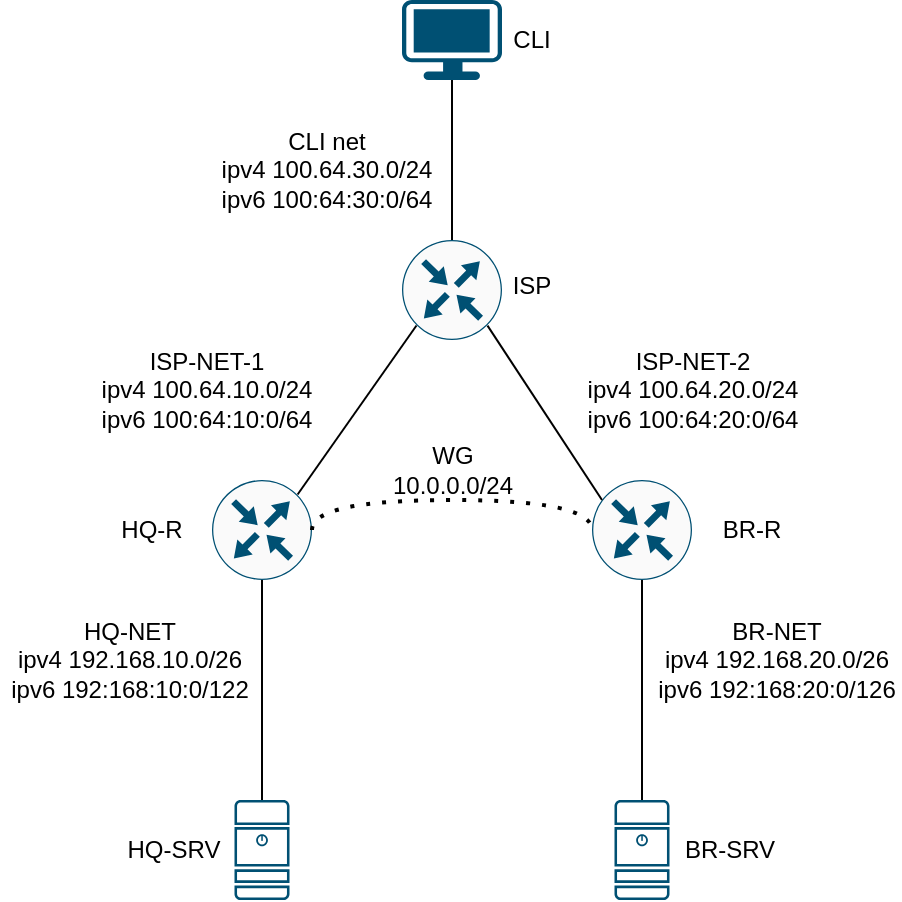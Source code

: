 <mxfile version="24.1.0" type="device">
  <diagram name="Страница — 1" id="DyLCEdy1g0QT2z4JyIC8">
    <mxGraphModel dx="757" dy="571" grid="1" gridSize="10" guides="1" tooltips="1" connect="1" arrows="1" fold="1" page="1" pageScale="1" pageWidth="1169" pageHeight="827" math="0" shadow="0">
      <root>
        <mxCell id="0" />
        <mxCell id="1" parent="0" />
        <mxCell id="xMzs6vxOjyjRlmumSOxq-1" value="" style="sketch=0;points=[[0.5,0,0],[1,0.5,0],[0.5,1,0],[0,0.5,0],[0.145,0.145,0],[0.856,0.145,0],[0.855,0.856,0],[0.145,0.855,0]];verticalLabelPosition=bottom;html=1;verticalAlign=top;aspect=fixed;align=center;pointerEvents=1;shape=mxgraph.cisco19.rect;prIcon=router;fillColor=#FAFAFA;strokeColor=#005073;" vertex="1" parent="1">
          <mxGeometry x="300" y="510" width="50" height="50" as="geometry" />
        </mxCell>
        <mxCell id="xMzs6vxOjyjRlmumSOxq-2" value="" style="sketch=0;points=[[0.5,0,0],[1,0.5,0],[0.5,1,0],[0,0.5,0],[0.145,0.145,0],[0.856,0.145,0],[0.855,0.856,0],[0.145,0.855,0]];verticalLabelPosition=bottom;html=1;verticalAlign=top;aspect=fixed;align=center;pointerEvents=1;shape=mxgraph.cisco19.rect;prIcon=router;fillColor=#FAFAFA;strokeColor=#005073;" vertex="1" parent="1">
          <mxGeometry x="490" y="510" width="50" height="50" as="geometry" />
        </mxCell>
        <mxCell id="xMzs6vxOjyjRlmumSOxq-3" value="" style="sketch=0;points=[[0.5,0,0],[1,0.5,0],[0.5,1,0],[0,0.5,0],[0.145,0.145,0],[0.856,0.145,0],[0.855,0.856,0],[0.145,0.855,0]];verticalLabelPosition=bottom;html=1;verticalAlign=top;aspect=fixed;align=center;pointerEvents=1;shape=mxgraph.cisco19.rect;prIcon=router;fillColor=#FAFAFA;strokeColor=#005073;" vertex="1" parent="1">
          <mxGeometry x="395" y="390" width="50" height="50" as="geometry" />
        </mxCell>
        <mxCell id="xMzs6vxOjyjRlmumSOxq-4" value="" style="endArrow=none;html=1;rounded=0;entryX=0.145;entryY=0.855;entryDx=0;entryDy=0;entryPerimeter=0;exitX=0.856;exitY=0.145;exitDx=0;exitDy=0;exitPerimeter=0;" edge="1" parent="1" source="xMzs6vxOjyjRlmumSOxq-1" target="xMzs6vxOjyjRlmumSOxq-3">
          <mxGeometry width="50" height="50" relative="1" as="geometry">
            <mxPoint x="390" y="590" as="sourcePoint" />
            <mxPoint x="440" y="540" as="targetPoint" />
          </mxGeometry>
        </mxCell>
        <mxCell id="xMzs6vxOjyjRlmumSOxq-5" value="" style="endArrow=none;html=1;rounded=0;exitX=0.1;exitY=0.2;exitDx=0;exitDy=0;exitPerimeter=0;entryX=0.855;entryY=0.856;entryDx=0;entryDy=0;entryPerimeter=0;" edge="1" parent="1" source="xMzs6vxOjyjRlmumSOxq-2" target="xMzs6vxOjyjRlmumSOxq-3">
          <mxGeometry width="50" height="50" relative="1" as="geometry">
            <mxPoint x="390" y="590" as="sourcePoint" />
            <mxPoint x="440" y="540" as="targetPoint" />
          </mxGeometry>
        </mxCell>
        <mxCell id="xMzs6vxOjyjRlmumSOxq-6" value="" style="points=[[0.03,0.03,0],[0.5,0,0],[0.97,0.03,0],[1,0.4,0],[0.97,0.745,0],[0.5,1,0],[0.03,0.745,0],[0,0.4,0]];verticalLabelPosition=bottom;sketch=0;html=1;verticalAlign=top;aspect=fixed;align=center;pointerEvents=1;shape=mxgraph.cisco19.workstation;fillColor=#005073;strokeColor=none;" vertex="1" parent="1">
          <mxGeometry x="395" y="270" width="50" height="40" as="geometry" />
        </mxCell>
        <mxCell id="xMzs6vxOjyjRlmumSOxq-7" value="" style="sketch=0;points=[[0.015,0.015,0],[0.985,0.015,0],[0.985,0.985,0],[0.015,0.985,0],[0.25,0,0],[0.5,0,0],[0.75,0,0],[1,0.25,0],[1,0.5,0],[1,0.75,0],[0.75,1,0],[0.5,1,0],[0.25,1,0],[0,0.75,0],[0,0.5,0],[0,0.25,0]];verticalLabelPosition=bottom;html=1;verticalAlign=top;aspect=fixed;align=center;pointerEvents=1;shape=mxgraph.cisco19.server;fillColor=#005073;strokeColor=none;" vertex="1" parent="1">
          <mxGeometry x="311.25" y="670" width="27.5" height="50" as="geometry" />
        </mxCell>
        <mxCell id="xMzs6vxOjyjRlmumSOxq-8" value="" style="sketch=0;points=[[0.015,0.015,0],[0.985,0.015,0],[0.985,0.985,0],[0.015,0.985,0],[0.25,0,0],[0.5,0,0],[0.75,0,0],[1,0.25,0],[1,0.5,0],[1,0.75,0],[0.75,1,0],[0.5,1,0],[0.25,1,0],[0,0.75,0],[0,0.5,0],[0,0.25,0]];verticalLabelPosition=bottom;html=1;verticalAlign=top;aspect=fixed;align=center;pointerEvents=1;shape=mxgraph.cisco19.server;fillColor=#005073;strokeColor=none;" vertex="1" parent="1">
          <mxGeometry x="501.25" y="670" width="27.5" height="50" as="geometry" />
        </mxCell>
        <mxCell id="xMzs6vxOjyjRlmumSOxq-9" value="" style="endArrow=none;html=1;rounded=0;entryX=0.5;entryY=1;entryDx=0;entryDy=0;entryPerimeter=0;exitX=0.5;exitY=0;exitDx=0;exitDy=0;exitPerimeter=0;" edge="1" parent="1" source="xMzs6vxOjyjRlmumSOxq-3" target="xMzs6vxOjyjRlmumSOxq-6">
          <mxGeometry width="50" height="50" relative="1" as="geometry">
            <mxPoint x="420" y="350" as="sourcePoint" />
            <mxPoint x="440" y="410" as="targetPoint" />
          </mxGeometry>
        </mxCell>
        <mxCell id="xMzs6vxOjyjRlmumSOxq-10" value="" style="endArrow=none;html=1;rounded=0;entryX=0.5;entryY=1;entryDx=0;entryDy=0;entryPerimeter=0;exitX=0.5;exitY=0;exitDx=0;exitDy=0;exitPerimeter=0;" edge="1" parent="1" source="xMzs6vxOjyjRlmumSOxq-8" target="xMzs6vxOjyjRlmumSOxq-2">
          <mxGeometry width="50" height="50" relative="1" as="geometry">
            <mxPoint x="365" y="460" as="sourcePoint" />
            <mxPoint x="415" y="410" as="targetPoint" />
          </mxGeometry>
        </mxCell>
        <mxCell id="xMzs6vxOjyjRlmumSOxq-11" value="" style="endArrow=none;html=1;rounded=0;exitX=0.5;exitY=1;exitDx=0;exitDy=0;exitPerimeter=0;entryX=0.5;entryY=0;entryDx=0;entryDy=0;entryPerimeter=0;" edge="1" parent="1" source="xMzs6vxOjyjRlmumSOxq-1" target="xMzs6vxOjyjRlmumSOxq-7">
          <mxGeometry width="50" height="50" relative="1" as="geometry">
            <mxPoint x="415" y="460" as="sourcePoint" />
            <mxPoint x="465" y="410" as="targetPoint" />
          </mxGeometry>
        </mxCell>
        <mxCell id="xMzs6vxOjyjRlmumSOxq-12" value="HQ-NET&lt;br&gt;ipv4 192.168.10.0/26&lt;div&gt;ipv6 192:168:10:0/122&lt;/div&gt;" style="text;html=1;strokeColor=none;fillColor=none;align=center;verticalAlign=middle;whiteSpace=wrap;rounded=0;" vertex="1" parent="1">
          <mxGeometry x="194" y="585" width="130" height="30" as="geometry" />
        </mxCell>
        <mxCell id="xMzs6vxOjyjRlmumSOxq-13" value="BR-NET&lt;br&gt;ipv4 192.168.20.0/26&lt;div&gt;ipv6 192:168:20:0/126&lt;/div&gt;" style="text;html=1;strokeColor=none;fillColor=none;align=center;verticalAlign=middle;whiteSpace=wrap;rounded=0;" vertex="1" parent="1">
          <mxGeometry x="521" y="585" width="123" height="30" as="geometry" />
        </mxCell>
        <mxCell id="xMzs6vxOjyjRlmumSOxq-14" value="ISP-NET-1&lt;br&gt;ipv4 100.64.10.0/24&lt;div&gt;ipv6 100:64:10:0/64&lt;/div&gt;" style="text;html=1;strokeColor=none;fillColor=none;align=center;verticalAlign=middle;whiteSpace=wrap;rounded=0;" vertex="1" parent="1">
          <mxGeometry x="240" y="450" width="115" height="30" as="geometry" />
        </mxCell>
        <mxCell id="xMzs6vxOjyjRlmumSOxq-15" value="ISP-NET-2&lt;br&gt;ipv4 100.64.20.0/24&lt;div&gt;ipv6 100:64:20:0/64&lt;br&gt;&lt;/div&gt;" style="text;html=1;strokeColor=none;fillColor=none;align=center;verticalAlign=middle;whiteSpace=wrap;rounded=0;" vertex="1" parent="1">
          <mxGeometry x="479" y="450" width="122.5" height="30" as="geometry" />
        </mxCell>
        <mxCell id="xMzs6vxOjyjRlmumSOxq-17" value="CLI" style="text;html=1;strokeColor=none;fillColor=none;align=center;verticalAlign=middle;whiteSpace=wrap;rounded=0;" vertex="1" parent="1">
          <mxGeometry x="430" y="275" width="60" height="30" as="geometry" />
        </mxCell>
        <mxCell id="xMzs6vxOjyjRlmumSOxq-18" value="" style="endArrow=none;dashed=1;html=1;dashPattern=1 3;strokeWidth=2;rounded=0;exitX=1;exitY=0.5;exitDx=0;exitDy=0;exitPerimeter=0;entryX=0;entryY=0.5;entryDx=0;entryDy=0;entryPerimeter=0;edgeStyle=orthogonalEdgeStyle;curved=1;" edge="1" parent="1" source="xMzs6vxOjyjRlmumSOxq-1" target="xMzs6vxOjyjRlmumSOxq-2">
          <mxGeometry width="50" height="50" relative="1" as="geometry">
            <mxPoint x="630" y="550" as="sourcePoint" />
            <mxPoint x="680" y="500" as="targetPoint" />
            <Array as="points">
              <mxPoint x="350" y="520" />
              <mxPoint x="490" y="520" />
            </Array>
          </mxGeometry>
        </mxCell>
        <mxCell id="xMzs6vxOjyjRlmumSOxq-19" value="WG 10.0.0.0/24" style="text;html=1;align=center;verticalAlign=middle;whiteSpace=wrap;rounded=0;" vertex="1" parent="1">
          <mxGeometry x="382.5" y="490" width="75" height="30" as="geometry" />
        </mxCell>
        <mxCell id="xMzs6vxOjyjRlmumSOxq-20" value="CLI net&lt;br&gt;ipv4 100.64.30.0/24&lt;div&gt;ipv6 100:64:30:0/64&lt;/div&gt;" style="text;html=1;strokeColor=none;fillColor=none;align=center;verticalAlign=middle;whiteSpace=wrap;rounded=0;" vertex="1" parent="1">
          <mxGeometry x="300" y="340" width="115" height="30" as="geometry" />
        </mxCell>
        <mxCell id="xMzs6vxOjyjRlmumSOxq-23" value="ISP" style="text;html=1;strokeColor=none;fillColor=none;align=center;verticalAlign=middle;whiteSpace=wrap;rounded=0;" vertex="1" parent="1">
          <mxGeometry x="430" y="398" width="60" height="30" as="geometry" />
        </mxCell>
        <mxCell id="xMzs6vxOjyjRlmumSOxq-24" value="HQ-R" style="text;html=1;strokeColor=none;fillColor=none;align=center;verticalAlign=middle;whiteSpace=wrap;rounded=0;" vertex="1" parent="1">
          <mxGeometry x="240" y="520" width="60" height="30" as="geometry" />
        </mxCell>
        <mxCell id="xMzs6vxOjyjRlmumSOxq-25" value="BR-R" style="text;html=1;strokeColor=none;fillColor=none;align=center;verticalAlign=middle;whiteSpace=wrap;rounded=0;" vertex="1" parent="1">
          <mxGeometry x="540" y="520" width="60" height="30" as="geometry" />
        </mxCell>
        <mxCell id="xMzs6vxOjyjRlmumSOxq-26" value="BR-SRV" style="text;html=1;strokeColor=none;fillColor=none;align=center;verticalAlign=middle;whiteSpace=wrap;rounded=0;" vertex="1" parent="1">
          <mxGeometry x="528.75" y="680" width="60" height="30" as="geometry" />
        </mxCell>
        <mxCell id="xMzs6vxOjyjRlmumSOxq-27" value="HQ-SRV" style="text;html=1;strokeColor=none;fillColor=none;align=center;verticalAlign=middle;whiteSpace=wrap;rounded=0;" vertex="1" parent="1">
          <mxGeometry x="251.25" y="680" width="60" height="30" as="geometry" />
        </mxCell>
      </root>
    </mxGraphModel>
  </diagram>
</mxfile>
